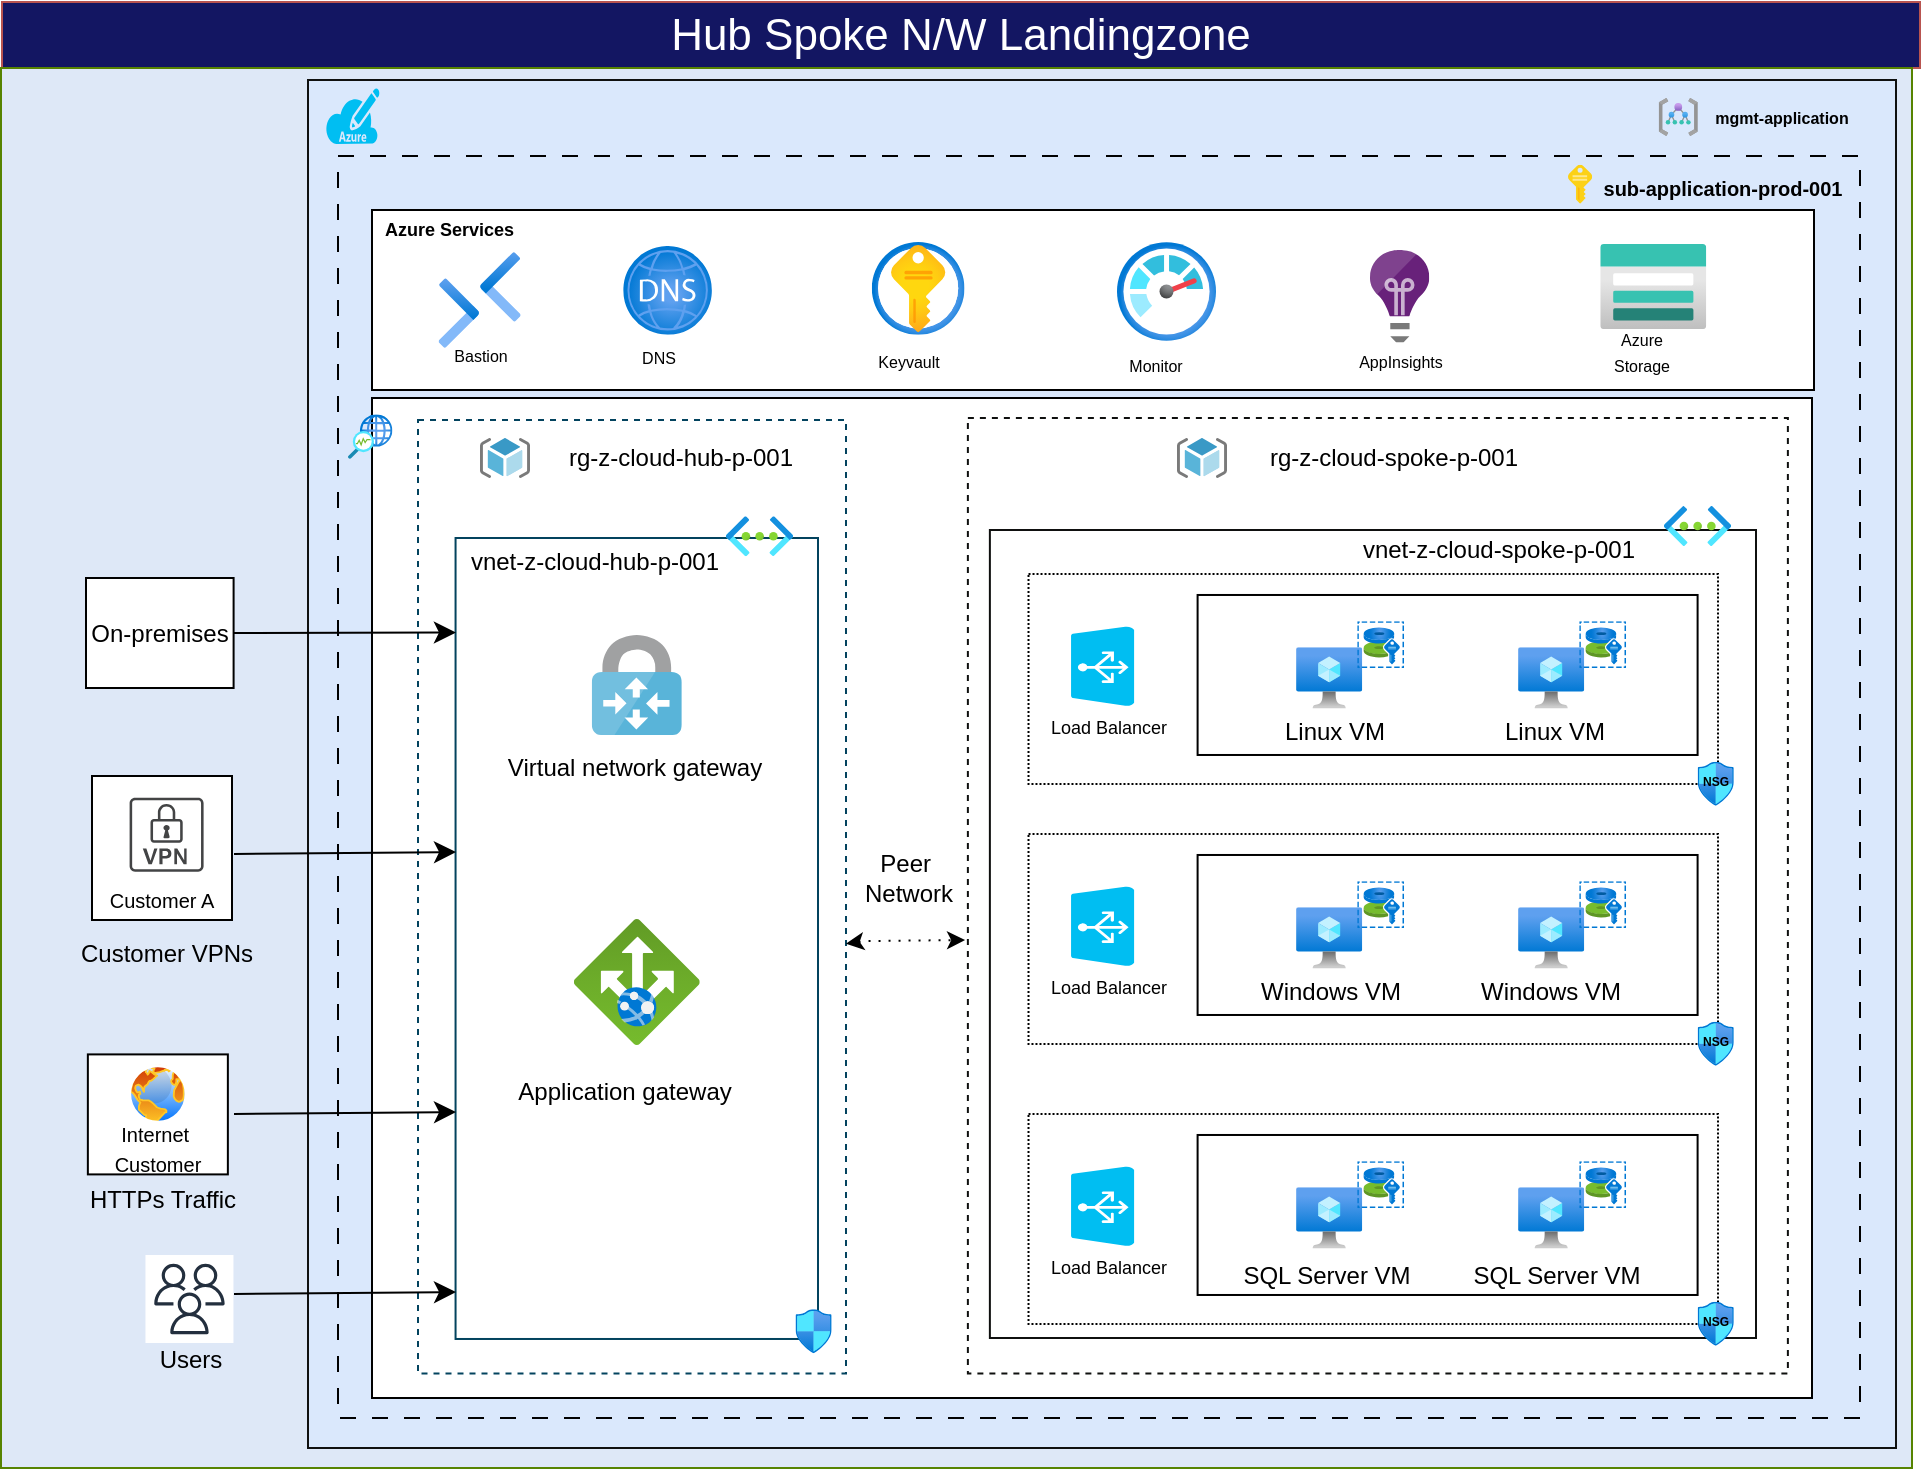 <mxfile version="24.9.3">
  <diagram name="Page-1" id="4E3Ys2tOSR0Zl5Gefma6">
    <mxGraphModel dx="3065" dy="1402" grid="0" gridSize="10" guides="1" tooltips="1" connect="1" arrows="1" fold="1" page="0" pageScale="1" pageWidth="850" pageHeight="1100" math="0" shadow="0">
      <root>
        <mxCell id="0" />
        <mxCell id="1" parent="0" />
        <mxCell id="rJhsdwyZFM9HpU7u0dTw-47" value="&lt;font style=&quot;font-size: 22px;&quot;&gt;Hub Spoke N/W Landingzone&lt;/font&gt;" style="text;html=1;strokeColor=#b85450;fillColor=#131662;align=center;verticalAlign=middle;whiteSpace=wrap;rounded=0;fontColor=#ffffff;" parent="1" vertex="1">
          <mxGeometry x="-755" y="-108" width="959" height="33" as="geometry" />
        </mxCell>
        <mxCell id="rJhsdwyZFM9HpU7u0dTw-1" value="&#xa;&lt;span style=&quot;color: rgb(0, 0, 0); font-family: Helvetica; font-size: 12px; font-style: normal; font-variant-ligatures: normal; font-variant-caps: normal; font-weight: 400; letter-spacing: normal; orphans: 2; text-align: center; text-indent: 0px; text-transform: none; widows: 2; word-spacing: 0px; -webkit-text-stroke-width: 0px; background-color: rgb(251, 251, 251); text-decoration-thickness: initial; text-decoration-style: initial; text-decoration-color: initial; float: none; display: inline !important;&quot;&gt;mgmt-ihs-platform&lt;/span&gt;&#xa;&#xa;" style="rounded=0;whiteSpace=wrap;html=1;labelBackgroundColor=none;fillColor=#dee8f7;fontColor=#333333;strokeColor=#568301;" parent="1" vertex="1">
          <mxGeometry x="-755.5" y="-75" width="955.5" height="700" as="geometry" />
        </mxCell>
        <mxCell id="rJhsdwyZFM9HpU7u0dTw-2" value="" style="rounded=0;whiteSpace=wrap;html=1;labelBackgroundColor=none;fillColor=#dae8fc;strokeColor=#0f100f;" parent="1" vertex="1">
          <mxGeometry x="-602" y="-69" width="794" height="684" as="geometry" />
        </mxCell>
        <mxCell id="a4Y8QRqMUTleyIdtW5m7-5" value="" style="rounded=0;whiteSpace=wrap;html=1;labelBackgroundColor=none;fillColor=none;dashed=1;dashPattern=8 8;" parent="1" vertex="1">
          <mxGeometry x="-587" y="-31" width="761" height="631" as="geometry" />
        </mxCell>
        <mxCell id="rJhsdwyZFM9HpU7u0dTw-3" value="" style="rounded=0;whiteSpace=wrap;html=1;labelBackgroundColor=none;" parent="1" vertex="1">
          <mxGeometry x="-570" y="90" width="720" height="500" as="geometry" />
        </mxCell>
        <mxCell id="2vITN1R__EHK0U8l7Kcm-5" value="" style="rounded=0;whiteSpace=wrap;html=1;labelBackgroundColor=none;strokeWidth=1;strokeColor=#0f100f;dashed=1;" parent="1" vertex="1">
          <mxGeometry x="-272.06" y="100" width="410" height="477.75" as="geometry" />
        </mxCell>
        <mxCell id="rJhsdwyZFM9HpU7u0dTw-4" value="" style="rounded=0;whiteSpace=wrap;html=1;labelBackgroundColor=none;strokeWidth=1;strokeColor=#03435e;dashed=1;" parent="1" vertex="1">
          <mxGeometry x="-547" y="101" width="214" height="476.75" as="geometry" />
        </mxCell>
        <mxCell id="P6DBHFGvra2KZBVuJ1ki-5" value="" style="rounded=0;whiteSpace=wrap;html=1;labelBackgroundColor=none;" parent="1" vertex="1">
          <mxGeometry x="-710" y="279" width="70" height="72" as="geometry" />
        </mxCell>
        <mxCell id="P6DBHFGvra2KZBVuJ1ki-51" value="&lt;font style=&quot;font-size: 10px;&quot;&gt;Customer A&lt;/font&gt;" style="text;html=1;strokeColor=none;fillColor=none;align=center;verticalAlign=middle;whiteSpace=wrap;rounded=0;" parent="1" vertex="1">
          <mxGeometry x="-719.2" y="335.25" width="88" height="11" as="geometry" />
        </mxCell>
        <mxCell id="P6DBHFGvra2KZBVuJ1ki-52" style="edgeStyle=orthogonalEdgeStyle;rounded=0;orthogonalLoop=1;jettySize=auto;html=1;exitX=0.5;exitY=1;exitDx=0;exitDy=0;" parent="1" edge="1">
          <mxGeometry relative="1" as="geometry">
            <mxPoint x="-695.2" y="346.25" as="sourcePoint" />
            <mxPoint x="-695.2" y="346.25" as="targetPoint" />
          </mxGeometry>
        </mxCell>
        <mxCell id="GF3_g6_mKepgZusqNkNY-36" value="Customer VPNs" style="text;html=1;align=center;verticalAlign=middle;resizable=0;points=[];autosize=1;strokeColor=none;fillColor=none;" parent="1" vertex="1">
          <mxGeometry x="-727.7" y="353.25" width="110" height="30" as="geometry" />
        </mxCell>
        <mxCell id="rJhsdwyZFM9HpU7u0dTw-7" value="" style="image;aspect=fixed;html=1;points=[];align=center;fontSize=12;image=img/lib/azure2/networking/Network_Watcher.svg;" parent="1" vertex="1">
          <mxGeometry x="-582" y="98.19" width="22.2" height="22.2" as="geometry" />
        </mxCell>
        <mxCell id="rJhsdwyZFM9HpU7u0dTw-12" value="" style="image;aspect=fixed;html=1;points=[];align=center;fontSize=12;image=img/lib/azure2/general/Management_Groups.svg;" parent="1" vertex="1">
          <mxGeometry x="73.34" y="-60" width="19.59" height="19" as="geometry" />
        </mxCell>
        <mxCell id="rJhsdwyZFM9HpU7u0dTw-13" value="" style="image;sketch=0;aspect=fixed;html=1;points=[];align=center;fontSize=12;image=img/lib/mscae/ResourceGroup.svg;" parent="1" vertex="1">
          <mxGeometry x="-167.5" y="110" width="25" height="20" as="geometry" />
        </mxCell>
        <mxCell id="rJhsdwyZFM9HpU7u0dTw-14" value="&lt;b style=&quot;border-color: var(--border-color); font-size: 8px;&quot;&gt;mgmt-application&lt;/b&gt;" style="text;html=1;strokeColor=none;fillColor=none;align=center;verticalAlign=middle;whiteSpace=wrap;rounded=0;" parent="1" vertex="1">
          <mxGeometry x="96" y="-61" width="78" height="20" as="geometry" />
        </mxCell>
        <mxCell id="rJhsdwyZFM9HpU7u0dTw-15" value="&lt;b style=&quot;border-color: var(--border-color);&quot;&gt;&lt;font style=&quot;font-size: 10px;&quot;&gt;sub-application-prod-001&lt;/font&gt;&lt;/b&gt;" style="text;html=1;strokeColor=none;fillColor=none;align=center;verticalAlign=middle;whiteSpace=wrap;rounded=0;" parent="1" vertex="1">
          <mxGeometry x="25.94" y="-22" width="159" height="14" as="geometry" />
        </mxCell>
        <mxCell id="rJhsdwyZFM9HpU7u0dTw-25" value="" style="rounded=0;whiteSpace=wrap;html=1;labelBackgroundColor=none;direction=south;" parent="1" vertex="1">
          <mxGeometry x="-570" y="-4" width="721" height="90" as="geometry" />
        </mxCell>
        <mxCell id="rJhsdwyZFM9HpU7u0dTw-26" value="" style="image;aspect=fixed;html=1;points=[];align=center;fontSize=12;image=img/lib/azure2/networking/DNS_Zones.svg;" parent="1" vertex="1">
          <mxGeometry x="-444.4" y="14" width="44.36" height="44.36" as="geometry" />
        </mxCell>
        <mxCell id="rJhsdwyZFM9HpU7u0dTw-27" value="" style="image;aspect=fixed;html=1;points=[];align=center;fontSize=12;image=img/lib/azure2/security/Key_Vaults.svg;" parent="1" vertex="1">
          <mxGeometry x="-320.1" y="12" width="46.36" height="46.36" as="geometry" />
        </mxCell>
        <mxCell id="rJhsdwyZFM9HpU7u0dTw-29" value="" style="image;aspect=fixed;html=1;points=[];align=center;fontSize=12;image=img/lib/azure2/management_governance/Monitor.svg;" parent="1" vertex="1">
          <mxGeometry x="-197.5" y="12" width="49.5" height="49.5" as="geometry" />
        </mxCell>
        <mxCell id="rJhsdwyZFM9HpU7u0dTw-31" value="&lt;font style=&quot;font-size: 9px;&quot;&gt;&lt;b style=&quot;&quot;&gt;Azure Services&amp;nbsp;&lt;/b&gt;&lt;/font&gt;" style="text;html=1;strokeColor=none;fillColor=none;align=center;verticalAlign=middle;whiteSpace=wrap;rounded=0;" parent="1" vertex="1">
          <mxGeometry x="-566.2" y="-1.0" width="72" height="11" as="geometry" />
        </mxCell>
        <mxCell id="rJhsdwyZFM9HpU7u0dTw-32" value="&lt;span style=&quot;font-size: 8px;&quot;&gt;Monitor&lt;/span&gt;" style="text;html=1;strokeColor=none;fillColor=none;align=center;verticalAlign=middle;whiteSpace=wrap;rounded=0;" parent="1" vertex="1">
          <mxGeometry x="-198.23" y="67" width="40" height="11" as="geometry" />
        </mxCell>
        <mxCell id="rJhsdwyZFM9HpU7u0dTw-34" value="&lt;span style=&quot;font-size: 8px;&quot;&gt;DNS&lt;/span&gt;" style="text;html=1;strokeColor=none;fillColor=none;align=center;verticalAlign=middle;whiteSpace=wrap;rounded=0;" parent="1" vertex="1">
          <mxGeometry x="-439.19" y="63.69" width="25" height="11" as="geometry" />
        </mxCell>
        <mxCell id="rJhsdwyZFM9HpU7u0dTw-35" value="&lt;span style=&quot;font-size: 8px;&quot;&gt;Keyvault&lt;/span&gt;" style="text;html=1;strokeColor=none;fillColor=none;align=center;verticalAlign=middle;whiteSpace=wrap;rounded=0;" parent="1" vertex="1">
          <mxGeometry x="-314.01" y="65.31" width="25" height="11" as="geometry" />
        </mxCell>
        <mxCell id="rJhsdwyZFM9HpU7u0dTw-38" value="" style="image;sketch=0;aspect=fixed;html=1;points=[];align=center;fontSize=12;image=img/lib/mscae/Application_Insights.svg;" parent="1" vertex="1">
          <mxGeometry x="-71" y="16" width="29.64" height="46.31" as="geometry" />
        </mxCell>
        <mxCell id="rJhsdwyZFM9HpU7u0dTw-41" value="&lt;span style=&quot;font-size: 8px;&quot;&gt;AppInsights&lt;/span&gt;" style="text;html=1;strokeColor=none;fillColor=none;align=center;verticalAlign=middle;whiteSpace=wrap;rounded=0;" parent="1" vertex="1">
          <mxGeometry x="-81.12" y="65.31" width="50.5" height="11" as="geometry" />
        </mxCell>
        <mxCell id="rJhsdwyZFM9HpU7u0dTw-44" value="" style="image;aspect=fixed;html=1;points=[];align=center;fontSize=12;image=img/lib/azure2/networking/Bastions.svg;" parent="1" vertex="1">
          <mxGeometry x="-536.69" y="16.96" width="41" height="48.08" as="geometry" />
        </mxCell>
        <mxCell id="rJhsdwyZFM9HpU7u0dTw-45" value="&lt;span style=&quot;font-size: 8px;&quot;&gt;Bastion&lt;/span&gt;" style="text;html=1;strokeColor=none;fillColor=none;align=center;verticalAlign=middle;whiteSpace=wrap;rounded=0;" parent="1" vertex="1">
          <mxGeometry x="-528.22" y="62.31" width="25" height="11" as="geometry" />
        </mxCell>
        <mxCell id="rJhsdwyZFM9HpU7u0dTw-9" value="" style="verticalLabelPosition=bottom;html=1;verticalAlign=top;align=center;strokeColor=none;fillColor=#00BEF2;shape=mxgraph.azure.azure_subscription;" parent="1" vertex="1">
          <mxGeometry x="-593.2" y="-65" width="27" height="28" as="geometry" />
        </mxCell>
        <mxCell id="rJhsdwyZFM9HpU7u0dTw-61" value="&lt;p style=&quot;line-height: 90%;&quot;&gt;&lt;span style=&quot;font-size: 8px;&quot;&gt;Azure&lt;br&gt;Storage&lt;/span&gt;&lt;/p&gt;" style="text;html=1;strokeColor=none;fillColor=none;align=center;verticalAlign=middle;whiteSpace=wrap;rounded=0;" parent="1" vertex="1">
          <mxGeometry x="31.5" y="61.5" width="66" height="11" as="geometry" />
        </mxCell>
        <mxCell id="rJhsdwyZFM9HpU7u0dTw-63" value="" style="image;aspect=fixed;html=1;points=[];align=center;fontSize=12;image=img/lib/azure2/storage/Storage_Accounts.svg;" parent="1" vertex="1">
          <mxGeometry x="44.06" y="13" width="53.16" height="42.52" as="geometry" />
        </mxCell>
        <mxCell id="2vITN1R__EHK0U8l7Kcm-4" value="rg-z-cloud-spoke-p-001" style="text;html=1;strokeColor=none;fillColor=none;align=center;verticalAlign=middle;whiteSpace=wrap;rounded=0;" parent="1" vertex="1">
          <mxGeometry x="-138" y="114" width="158.19" height="11" as="geometry" />
        </mxCell>
        <mxCell id="2vITN1R__EHK0U8l7Kcm-10" value="" style="endArrow=classic;startArrow=classic;html=1;rounded=0;entryX=-0.005;entryY=0.11;entryDx=0;entryDy=0;entryPerimeter=0;exitX=0.997;exitY=0.112;exitDx=0;exitDy=0;exitPerimeter=0;dashed=1;dashPattern=1 4;" parent="1" edge="1">
          <mxGeometry width="50" height="50" relative="1" as="geometry">
            <mxPoint x="-333.002" y="362.846" as="sourcePoint" />
            <mxPoint x="-273.47" y="361.002" as="targetPoint" />
            <Array as="points">
              <mxPoint x="-323.36" y="361.52" />
            </Array>
          </mxGeometry>
        </mxCell>
        <mxCell id="v64QgEbfD4_E22OIrUzu-17" value="On-premises" style="rounded=0;whiteSpace=wrap;html=1;labelBackgroundColor=none;" parent="1" vertex="1">
          <mxGeometry x="-713" y="180" width="73.8" height="55" as="geometry" />
        </mxCell>
        <mxCell id="v64QgEbfD4_E22OIrUzu-42" value="rg-z-cloud-hub-p-001" style="text;html=1;strokeColor=none;fillColor=none;align=center;verticalAlign=middle;whiteSpace=wrap;rounded=0;" parent="1" vertex="1">
          <mxGeometry x="-491" y="114.5" width="150.85" height="11" as="geometry" />
        </mxCell>
        <mxCell id="rJhsdwyZFM9HpU7u0dTw-11" value="" style="image;sketch=0;aspect=fixed;html=1;points=[];align=center;fontSize=12;image=img/lib/mscae/Key.svg;" parent="1" vertex="1">
          <mxGeometry x="28" y="-26.68" width="12.1" height="19.52" as="geometry" />
        </mxCell>
        <mxCell id="a4Y8QRqMUTleyIdtW5m7-6" value="" style="sketch=0;pointerEvents=1;shadow=0;dashed=0;html=1;strokeColor=none;fillColor=#434445;aspect=fixed;labelPosition=center;verticalLabelPosition=bottom;verticalAlign=top;align=center;outlineConnect=0;shape=mxgraph.vvd.vpn;fontFamily=Architects Daughter;fontSource=https%3A%2F%2Ffonts.googleapis.com%2Fcss%3Ffamily%3DArchitects%2BDaughter;" parent="1" vertex="1">
          <mxGeometry x="-691.2" y="289.87" width="37" height="37" as="geometry" />
        </mxCell>
        <mxCell id="a4Y8QRqMUTleyIdtW5m7-11" value="" style="sketch=0;outlineConnect=0;fontColor=#232F3E;gradientColor=none;strokeColor=#232F3E;fillColor=#ffffff;dashed=0;verticalLabelPosition=bottom;verticalAlign=top;align=center;html=1;fontSize=12;fontStyle=0;aspect=fixed;shape=mxgraph.aws4.resourceIcon;resIcon=mxgraph.aws4.users;fontFamily=Architects Daughter;fontSource=https%3A%2F%2Ffonts.googleapis.com%2Fcss%3Ffamily%3DArchitects%2BDaughter;" parent="1" vertex="1">
          <mxGeometry x="-683.27" y="518.49" width="44" height="44" as="geometry" />
        </mxCell>
        <mxCell id="a4Y8QRqMUTleyIdtW5m7-14" value="" style="rounded=0;whiteSpace=wrap;html=1;labelBackgroundColor=none;" parent="1" vertex="1">
          <mxGeometry x="-712.07" y="418.2" width="70" height="60" as="geometry" />
        </mxCell>
        <mxCell id="a4Y8QRqMUTleyIdtW5m7-16" style="edgeStyle=orthogonalEdgeStyle;rounded=0;orthogonalLoop=1;jettySize=auto;html=1;exitX=0.5;exitY=1;exitDx=0;exitDy=0;" parent="1" edge="1">
          <mxGeometry relative="1" as="geometry">
            <mxPoint x="-677.07" y="475.2" as="sourcePoint" />
            <mxPoint x="-677.07" y="475.2" as="targetPoint" />
          </mxGeometry>
        </mxCell>
        <mxCell id="a4Y8QRqMUTleyIdtW5m7-17" value="&lt;span style=&quot;font-size: 10px;&quot;&gt;Internet&amp;nbsp;&lt;/span&gt;&lt;div&gt;&lt;span style=&quot;font-size: 10px;&quot;&gt;Customer&lt;/span&gt;&lt;/div&gt;" style="text;html=1;strokeColor=none;fillColor=none;align=center;verticalAlign=middle;whiteSpace=wrap;rounded=0;" parent="1" vertex="1">
          <mxGeometry x="-721.27" y="459.2" width="88" height="11" as="geometry" />
        </mxCell>
        <mxCell id="a4Y8QRqMUTleyIdtW5m7-18" value="" style="image;aspect=fixed;perimeter=ellipsePerimeter;html=1;align=center;shadow=0;dashed=0;spacingTop=3;image=img/lib/active_directory/internet_globe.svg;fontFamily=Architects Daughter;fontSource=https%3A%2F%2Ffonts.googleapis.com%2Fcss%3Ffamily%3DArchitects%2BDaughter;" parent="1" vertex="1">
          <mxGeometry x="-692.07" y="423" width="30" height="30" as="geometry" />
        </mxCell>
        <mxCell id="6pPeJPHmQAPfCZleOf7m-4" value="" style="image;sketch=0;aspect=fixed;html=1;points=[];align=center;fontSize=12;image=img/lib/mscae/ResourceGroup.svg;" vertex="1" parent="1">
          <mxGeometry x="-516" y="110" width="25" height="20" as="geometry" />
        </mxCell>
        <mxCell id="6pPeJPHmQAPfCZleOf7m-8" value="" style="rounded=0;whiteSpace=wrap;html=1;labelBackgroundColor=none;strokeWidth=1;strokeColor=#03435e;" vertex="1" parent="1">
          <mxGeometry x="-528.22" y="160" width="181.22" height="400.49" as="geometry" />
        </mxCell>
        <mxCell id="6pPeJPHmQAPfCZleOf7m-9" value="vnet-z-cloud-hub-p-001" style="text;html=1;strokeColor=none;fillColor=none;align=center;verticalAlign=middle;whiteSpace=wrap;rounded=0;" vertex="1" parent="1">
          <mxGeometry x="-534" y="166.85" width="150.85" height="11" as="geometry" />
        </mxCell>
        <mxCell id="6pPeJPHmQAPfCZleOf7m-2" value="" style="image;aspect=fixed;html=1;points=[];align=center;fontSize=12;image=img/lib/azure2/networking/Virtual_Networks.svg;labelBackgroundColor=none;" vertex="1" parent="1">
          <mxGeometry x="-393" y="149.11" width="33.5" height="20" as="geometry" />
        </mxCell>
        <mxCell id="6pPeJPHmQAPfCZleOf7m-5" value="" style="image;sketch=0;aspect=fixed;html=1;points=[];align=center;fontSize=12;image=img/lib/mscae/VPN_Gateway.svg;fontFamily=Architects Daughter;fontSource=https%3A%2F%2Ffonts.googleapis.com%2Fcss%3Ffamily%3DArchitects%2BDaughter;" vertex="1" parent="1">
          <mxGeometry x="-460.11" y="208.5" width="45" height="50" as="geometry" />
        </mxCell>
        <mxCell id="6pPeJPHmQAPfCZleOf7m-10" value="Virtual network gateway" style="text;html=1;align=center;verticalAlign=middle;resizable=0;points=[];autosize=1;strokeColor=none;fillColor=none;" vertex="1" parent="1">
          <mxGeometry x="-512" y="262" width="145" height="26" as="geometry" />
        </mxCell>
        <mxCell id="P6DBHFGvra2KZBVuJ1ki-34" value="" style="image;aspect=fixed;html=1;points=[];align=center;fontSize=12;image=img/lib/azure2/networking/Application_Gateways.svg;direction=west;" parent="1" vertex="1">
          <mxGeometry x="-469.11" y="350.5" width="63" height="63" as="geometry" />
        </mxCell>
        <mxCell id="6pPeJPHmQAPfCZleOf7m-11" value="Application gateway" style="text;html=1;align=center;verticalAlign=middle;resizable=0;points=[];autosize=1;strokeColor=none;fillColor=none;" vertex="1" parent="1">
          <mxGeometry x="-507" y="423.83" width="125" height="26" as="geometry" />
        </mxCell>
        <mxCell id="P6DBHFGvra2KZBVuJ1ki-37" value="" style="image;aspect=fixed;html=1;points=[];align=center;fontSize=12;image=img/lib/azure2/networking/Network_Security_Groups.svg;" parent="1" vertex="1">
          <mxGeometry x="-358.27" y="545.59" width="18.12" height="22" as="geometry" />
        </mxCell>
        <mxCell id="6pPeJPHmQAPfCZleOf7m-12" value="HTTPs Traffic" style="text;html=1;align=center;verticalAlign=middle;resizable=0;points=[];autosize=1;strokeColor=none;fillColor=none;" vertex="1" parent="1">
          <mxGeometry x="-720.7" y="478.2" width="91" height="26" as="geometry" />
        </mxCell>
        <mxCell id="6pPeJPHmQAPfCZleOf7m-13" value="Users" style="text;html=1;align=center;verticalAlign=middle;resizable=0;points=[];autosize=1;strokeColor=none;fillColor=none;" vertex="1" parent="1">
          <mxGeometry x="-685.2" y="557.59" width="49" height="26" as="geometry" />
        </mxCell>
        <mxCell id="6pPeJPHmQAPfCZleOf7m-14" style="edgeStyle=none;curved=1;rounded=0;orthogonalLoop=1;jettySize=auto;html=1;entryX=0.001;entryY=0.118;entryDx=0;entryDy=0;entryPerimeter=0;fontFamily=Architects Daughter;fontSource=https%3A%2F%2Ffonts.googleapis.com%2Fcss%3Ffamily%3DArchitects%2BDaughter;fontSize=16;startSize=8;endArrow=classic;endSize=8;sourcePerimeterSpacing=8;targetPerimeterSpacing=8;endFill=1;exitX=1;exitY=0.5;exitDx=0;exitDy=0;" edge="1" parent="1" source="v64QgEbfD4_E22OIrUzu-17" target="6pPeJPHmQAPfCZleOf7m-8">
          <mxGeometry relative="1" as="geometry" />
        </mxCell>
        <mxCell id="6pPeJPHmQAPfCZleOf7m-15" style="edgeStyle=none;curved=1;rounded=0;orthogonalLoop=1;jettySize=auto;html=1;entryX=0.001;entryY=0.118;entryDx=0;entryDy=0;entryPerimeter=0;fontFamily=Architects Daughter;fontSource=https%3A%2F%2Ffonts.googleapis.com%2Fcss%3Ffamily%3DArchitects%2BDaughter;fontSize=16;startSize=8;endArrow=classic;endSize=8;sourcePerimeterSpacing=8;targetPerimeterSpacing=8;endFill=1;exitX=1;exitY=0.5;exitDx=0;exitDy=0;" edge="1" parent="1">
          <mxGeometry relative="1" as="geometry">
            <mxPoint x="-639" y="318" as="sourcePoint" />
            <mxPoint x="-528" y="317" as="targetPoint" />
          </mxGeometry>
        </mxCell>
        <mxCell id="6pPeJPHmQAPfCZleOf7m-16" style="edgeStyle=none;curved=1;rounded=0;orthogonalLoop=1;jettySize=auto;html=1;entryX=0.001;entryY=0.118;entryDx=0;entryDy=0;entryPerimeter=0;fontFamily=Architects Daughter;fontSource=https%3A%2F%2Ffonts.googleapis.com%2Fcss%3Ffamily%3DArchitects%2BDaughter;fontSize=16;startSize=8;endArrow=classic;endSize=8;sourcePerimeterSpacing=8;targetPerimeterSpacing=8;endFill=1;exitX=1;exitY=0.5;exitDx=0;exitDy=0;" edge="1" parent="1">
          <mxGeometry relative="1" as="geometry">
            <mxPoint x="-639" y="448" as="sourcePoint" />
            <mxPoint x="-528" y="447" as="targetPoint" />
          </mxGeometry>
        </mxCell>
        <mxCell id="6pPeJPHmQAPfCZleOf7m-17" style="edgeStyle=none;curved=1;rounded=0;orthogonalLoop=1;jettySize=auto;html=1;entryX=0.001;entryY=0.118;entryDx=0;entryDy=0;entryPerimeter=0;fontFamily=Architects Daughter;fontSource=https%3A%2F%2Ffonts.googleapis.com%2Fcss%3Ffamily%3DArchitects%2BDaughter;fontSize=16;startSize=8;endArrow=classic;endSize=8;sourcePerimeterSpacing=8;targetPerimeterSpacing=8;endFill=1;exitX=1;exitY=0.5;exitDx=0;exitDy=0;" edge="1" parent="1">
          <mxGeometry relative="1" as="geometry">
            <mxPoint x="-639" y="538" as="sourcePoint" />
            <mxPoint x="-528" y="537" as="targetPoint" />
          </mxGeometry>
        </mxCell>
        <mxCell id="6pPeJPHmQAPfCZleOf7m-18" value="" style="rounded=0;whiteSpace=wrap;html=1;labelBackgroundColor=none;strokeWidth=1;strokeColor=#0f100f;" vertex="1" parent="1">
          <mxGeometry x="-261.06" y="156" width="383.06" height="404" as="geometry" />
        </mxCell>
        <mxCell id="6pPeJPHmQAPfCZleOf7m-19" value="vnet-z-cloud-spoke-p-001" style="text;html=1;strokeColor=none;fillColor=none;align=center;verticalAlign=middle;whiteSpace=wrap;rounded=0;" vertex="1" parent="1">
          <mxGeometry x="-96.49" y="160.75" width="179.42" height="11" as="geometry" />
        </mxCell>
        <mxCell id="2vITN1R__EHK0U8l7Kcm-6" value="" style="image;aspect=fixed;html=1;points=[];align=center;fontSize=12;image=img/lib/azure2/networking/Virtual_Networks.svg;labelBackgroundColor=none;" parent="1" vertex="1">
          <mxGeometry x="76.0" y="144" width="33.5" height="20" as="geometry" />
        </mxCell>
        <mxCell id="rJhsdwyZFM9HpU7u0dTw-64" value="" style="rounded=0;whiteSpace=wrap;html=1;dashed=1;dashPattern=1 1;" parent="1" vertex="1">
          <mxGeometry x="-241.74" y="178" width="344.74" height="105" as="geometry" />
        </mxCell>
        <mxCell id="rJhsdwyZFM9HpU7u0dTw-56" value="" style="rounded=0;whiteSpace=wrap;html=1;dashed=1;" parent="1" vertex="1">
          <mxGeometry x="-137.88" y="201.64" width="80" height="56.25" as="geometry" />
        </mxCell>
        <mxCell id="P6DBHFGvra2KZBVuJ1ki-109" value="" style="verticalLabelPosition=bottom;html=1;verticalAlign=top;align=center;strokeColor=none;fillColor=#00BEF2;shape=mxgraph.azure.azure_load_balancer;direction=north;" parent="1" vertex="1">
          <mxGeometry x="-220.51" y="204.11" width="31.56" height="40" as="geometry" />
        </mxCell>
        <mxCell id="P6DBHFGvra2KZBVuJ1ki-112" value="&lt;font style=&quot;font-size: 9px;&quot;&gt;Load&amp;nbsp;Balancer&lt;/font&gt;" style="text;html=1;align=center;verticalAlign=middle;resizable=0;points=[];autosize=1;strokeColor=none;fillColor=none;" parent="1" vertex="1">
          <mxGeometry x="-239.92" y="241" width="76" height="26" as="geometry" />
        </mxCell>
        <mxCell id="P6DBHFGvra2KZBVuJ1ki-114" value="" style="rounded=0;whiteSpace=wrap;html=1;labelBackgroundColor=none;" parent="1" vertex="1">
          <mxGeometry x="-157.2" y="188.49" width="250" height="80" as="geometry" />
        </mxCell>
        <mxCell id="P6DBHFGvra2KZBVuJ1ki-139" value="" style="image;aspect=fixed;html=1;points=[];align=center;fontSize=12;image=img/lib/azure2/compute/Virtual_Machine.svg;direction=east;" parent="1" vertex="1">
          <mxGeometry x="-107.95" y="214.61" width="33.07" height="30.67" as="geometry" />
        </mxCell>
        <mxCell id="P6DBHFGvra2KZBVuJ1ki-140" value="" style="image;aspect=fixed;html=1;points=[];align=center;fontSize=12;image=img/lib/azure2/compute/Disk_Encryption_Sets.svg;" parent="1" vertex="1">
          <mxGeometry x="-77.38" y="201.64" width="23.43" height="23.43" as="geometry" />
        </mxCell>
        <mxCell id="v64QgEbfD4_E22OIrUzu-3" value="" style="image;aspect=fixed;html=1;points=[];align=center;fontSize=12;image=img/lib/azure2/networking/Network_Security_Groups.svg;" parent="1" vertex="1">
          <mxGeometry x="92.8" y="271.87" width="18.12" height="22" as="geometry" />
        </mxCell>
        <mxCell id="v64QgEbfD4_E22OIrUzu-4" value="&lt;b&gt;&lt;font style=&quot;font-size: 6px;&quot;&gt;NSG&lt;/font&gt;&lt;/b&gt;" style="text;html=1;strokeColor=none;fillColor=none;align=center;verticalAlign=middle;whiteSpace=wrap;rounded=0;" parent="1" vertex="1">
          <mxGeometry x="91.8" y="274.62" width="20" height="10" as="geometry" />
        </mxCell>
        <mxCell id="6pPeJPHmQAPfCZleOf7m-23" value="" style="image;aspect=fixed;html=1;points=[];align=center;fontSize=12;image=img/lib/azure2/compute/Virtual_Machine.svg;direction=east;" vertex="1" parent="1">
          <mxGeometry x="3.05" y="214.61" width="33.07" height="30.67" as="geometry" />
        </mxCell>
        <mxCell id="6pPeJPHmQAPfCZleOf7m-24" value="" style="image;aspect=fixed;html=1;points=[];align=center;fontSize=12;image=img/lib/azure2/compute/Disk_Encryption_Sets.svg;" vertex="1" parent="1">
          <mxGeometry x="33.62" y="201.64" width="23.43" height="23.43" as="geometry" />
        </mxCell>
        <mxCell id="6pPeJPHmQAPfCZleOf7m-26" value="" style="rounded=0;whiteSpace=wrap;html=1;dashed=1;dashPattern=1 1;" vertex="1" parent="1">
          <mxGeometry x="-241.74" y="308" width="344.74" height="105" as="geometry" />
        </mxCell>
        <mxCell id="6pPeJPHmQAPfCZleOf7m-27" value="" style="rounded=0;whiteSpace=wrap;html=1;dashed=1;" vertex="1" parent="1">
          <mxGeometry x="-137.88" y="331.64" width="80" height="56.25" as="geometry" />
        </mxCell>
        <mxCell id="6pPeJPHmQAPfCZleOf7m-28" value="" style="verticalLabelPosition=bottom;html=1;verticalAlign=top;align=center;strokeColor=none;fillColor=#00BEF2;shape=mxgraph.azure.azure_load_balancer;direction=north;" vertex="1" parent="1">
          <mxGeometry x="-220.51" y="334.11" width="31.56" height="40" as="geometry" />
        </mxCell>
        <mxCell id="6pPeJPHmQAPfCZleOf7m-29" value="&lt;font style=&quot;font-size: 9px;&quot;&gt;Load&amp;nbsp;Balancer&lt;/font&gt;" style="text;html=1;align=center;verticalAlign=middle;resizable=0;points=[];autosize=1;strokeColor=none;fillColor=none;" vertex="1" parent="1">
          <mxGeometry x="-239.92" y="371" width="76" height="26" as="geometry" />
        </mxCell>
        <mxCell id="6pPeJPHmQAPfCZleOf7m-30" value="" style="rounded=0;whiteSpace=wrap;html=1;labelBackgroundColor=none;" vertex="1" parent="1">
          <mxGeometry x="-157.2" y="318.49" width="250" height="80" as="geometry" />
        </mxCell>
        <mxCell id="6pPeJPHmQAPfCZleOf7m-31" value="" style="image;aspect=fixed;html=1;points=[];align=center;fontSize=12;image=img/lib/azure2/compute/Virtual_Machine.svg;direction=east;" vertex="1" parent="1">
          <mxGeometry x="-107.95" y="344.61" width="33.07" height="30.67" as="geometry" />
        </mxCell>
        <mxCell id="6pPeJPHmQAPfCZleOf7m-32" value="" style="image;aspect=fixed;html=1;points=[];align=center;fontSize=12;image=img/lib/azure2/compute/Disk_Encryption_Sets.svg;" vertex="1" parent="1">
          <mxGeometry x="-77.38" y="331.64" width="23.43" height="23.43" as="geometry" />
        </mxCell>
        <mxCell id="6pPeJPHmQAPfCZleOf7m-34" value="" style="image;aspect=fixed;html=1;points=[];align=center;fontSize=12;image=img/lib/azure2/networking/Network_Security_Groups.svg;" vertex="1" parent="1">
          <mxGeometry x="92.8" y="401.87" width="18.12" height="22" as="geometry" />
        </mxCell>
        <mxCell id="6pPeJPHmQAPfCZleOf7m-35" value="&lt;b&gt;&lt;font style=&quot;font-size: 6px;&quot;&gt;NSG&lt;/font&gt;&lt;/b&gt;" style="text;html=1;strokeColor=none;fillColor=none;align=center;verticalAlign=middle;whiteSpace=wrap;rounded=0;" vertex="1" parent="1">
          <mxGeometry x="91.8" y="404.62" width="20" height="10" as="geometry" />
        </mxCell>
        <mxCell id="6pPeJPHmQAPfCZleOf7m-36" value="" style="image;aspect=fixed;html=1;points=[];align=center;fontSize=12;image=img/lib/azure2/compute/Virtual_Machine.svg;direction=east;" vertex="1" parent="1">
          <mxGeometry x="3.05" y="344.61" width="33.07" height="30.67" as="geometry" />
        </mxCell>
        <mxCell id="6pPeJPHmQAPfCZleOf7m-37" value="" style="image;aspect=fixed;html=1;points=[];align=center;fontSize=12;image=img/lib/azure2/compute/Disk_Encryption_Sets.svg;" vertex="1" parent="1">
          <mxGeometry x="33.62" y="331.64" width="23.43" height="23.43" as="geometry" />
        </mxCell>
        <mxCell id="6pPeJPHmQAPfCZleOf7m-39" value="" style="rounded=0;whiteSpace=wrap;html=1;dashed=1;dashPattern=1 1;" vertex="1" parent="1">
          <mxGeometry x="-241.74" y="448" width="344.74" height="105" as="geometry" />
        </mxCell>
        <mxCell id="6pPeJPHmQAPfCZleOf7m-40" value="" style="rounded=0;whiteSpace=wrap;html=1;dashed=1;" vertex="1" parent="1">
          <mxGeometry x="-137.88" y="471.64" width="80" height="56.25" as="geometry" />
        </mxCell>
        <mxCell id="6pPeJPHmQAPfCZleOf7m-41" value="" style="verticalLabelPosition=bottom;html=1;verticalAlign=top;align=center;strokeColor=none;fillColor=#00BEF2;shape=mxgraph.azure.azure_load_balancer;direction=north;" vertex="1" parent="1">
          <mxGeometry x="-220.51" y="474.11" width="31.56" height="40" as="geometry" />
        </mxCell>
        <mxCell id="6pPeJPHmQAPfCZleOf7m-42" value="&lt;font style=&quot;font-size: 9px;&quot;&gt;Load&amp;nbsp;Balancer&lt;/font&gt;" style="text;html=1;align=center;verticalAlign=middle;resizable=0;points=[];autosize=1;strokeColor=none;fillColor=none;" vertex="1" parent="1">
          <mxGeometry x="-239.92" y="511" width="76" height="26" as="geometry" />
        </mxCell>
        <mxCell id="6pPeJPHmQAPfCZleOf7m-43" value="" style="rounded=0;whiteSpace=wrap;html=1;labelBackgroundColor=none;" vertex="1" parent="1">
          <mxGeometry x="-157.2" y="458.49" width="250" height="80" as="geometry" />
        </mxCell>
        <mxCell id="6pPeJPHmQAPfCZleOf7m-44" value="" style="image;aspect=fixed;html=1;points=[];align=center;fontSize=12;image=img/lib/azure2/compute/Virtual_Machine.svg;direction=east;" vertex="1" parent="1">
          <mxGeometry x="-107.95" y="484.61" width="33.07" height="30.67" as="geometry" />
        </mxCell>
        <mxCell id="6pPeJPHmQAPfCZleOf7m-45" value="" style="image;aspect=fixed;html=1;points=[];align=center;fontSize=12;image=img/lib/azure2/compute/Disk_Encryption_Sets.svg;" vertex="1" parent="1">
          <mxGeometry x="-77.38" y="471.64" width="23.43" height="23.43" as="geometry" />
        </mxCell>
        <mxCell id="6pPeJPHmQAPfCZleOf7m-47" value="" style="image;aspect=fixed;html=1;points=[];align=center;fontSize=12;image=img/lib/azure2/networking/Network_Security_Groups.svg;" vertex="1" parent="1">
          <mxGeometry x="92.8" y="541.87" width="18.12" height="22" as="geometry" />
        </mxCell>
        <mxCell id="6pPeJPHmQAPfCZleOf7m-48" value="&lt;b&gt;&lt;font style=&quot;font-size: 6px;&quot;&gt;NSG&lt;/font&gt;&lt;/b&gt;" style="text;html=1;strokeColor=none;fillColor=none;align=center;verticalAlign=middle;whiteSpace=wrap;rounded=0;" vertex="1" parent="1">
          <mxGeometry x="91.8" y="544.62" width="20" height="10" as="geometry" />
        </mxCell>
        <mxCell id="6pPeJPHmQAPfCZleOf7m-49" value="" style="image;aspect=fixed;html=1;points=[];align=center;fontSize=12;image=img/lib/azure2/compute/Virtual_Machine.svg;direction=east;" vertex="1" parent="1">
          <mxGeometry x="3.05" y="484.61" width="33.07" height="30.67" as="geometry" />
        </mxCell>
        <mxCell id="6pPeJPHmQAPfCZleOf7m-50" value="" style="image;aspect=fixed;html=1;points=[];align=center;fontSize=12;image=img/lib/azure2/compute/Disk_Encryption_Sets.svg;" vertex="1" parent="1">
          <mxGeometry x="33.62" y="471.64" width="23.43" height="23.43" as="geometry" />
        </mxCell>
        <mxCell id="6pPeJPHmQAPfCZleOf7m-54" value="Peer&amp;nbsp;&lt;div&gt;Network&lt;/div&gt;" style="text;html=1;align=center;verticalAlign=middle;resizable=0;points=[];autosize=1;strokeColor=none;fillColor=none;" vertex="1" parent="1">
          <mxGeometry x="-333.06" y="309.12" width="62" height="41" as="geometry" />
        </mxCell>
        <mxCell id="6pPeJPHmQAPfCZleOf7m-55" value="Linux VM" style="text;html=1;align=center;verticalAlign=middle;resizable=0;points=[];autosize=1;strokeColor=none;fillColor=none;" vertex="1" parent="1">
          <mxGeometry x="-123.2" y="244.11" width="68" height="26" as="geometry" />
        </mxCell>
        <mxCell id="6pPeJPHmQAPfCZleOf7m-56" value="Linux VM" style="text;html=1;align=center;verticalAlign=middle;resizable=0;points=[];autosize=1;strokeColor=none;fillColor=none;" vertex="1" parent="1">
          <mxGeometry x="-13.2" y="244.11" width="68" height="26" as="geometry" />
        </mxCell>
        <mxCell id="6pPeJPHmQAPfCZleOf7m-57" value="Windows VM" style="text;html=1;align=center;verticalAlign=middle;resizable=0;points=[];autosize=1;strokeColor=none;fillColor=none;" vertex="1" parent="1">
          <mxGeometry x="-134.88" y="374.11" width="88" height="26" as="geometry" />
        </mxCell>
        <mxCell id="6pPeJPHmQAPfCZleOf7m-58" value="Windows VM" style="text;html=1;align=center;verticalAlign=middle;resizable=0;points=[];autosize=1;strokeColor=none;fillColor=none;" vertex="1" parent="1">
          <mxGeometry x="-24.88" y="374.11" width="88" height="26" as="geometry" />
        </mxCell>
        <mxCell id="6pPeJPHmQAPfCZleOf7m-59" value="SQL Server VM" style="text;html=1;align=center;verticalAlign=middle;resizable=0;points=[];autosize=1;strokeColor=none;fillColor=none;" vertex="1" parent="1">
          <mxGeometry x="-143.88" y="515.87" width="102" height="26" as="geometry" />
        </mxCell>
        <mxCell id="6pPeJPHmQAPfCZleOf7m-60" value="SQL Server VM" style="text;html=1;align=center;verticalAlign=middle;resizable=0;points=[];autosize=1;strokeColor=none;fillColor=none;" vertex="1" parent="1">
          <mxGeometry x="-28.88" y="515.87" width="102" height="26" as="geometry" />
        </mxCell>
      </root>
    </mxGraphModel>
  </diagram>
</mxfile>
